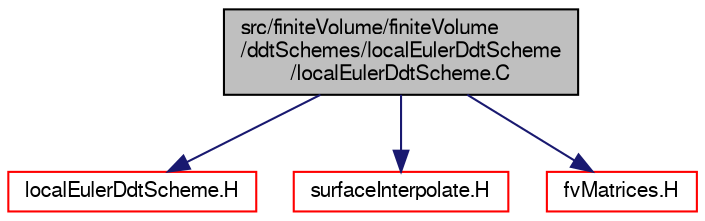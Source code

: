digraph "src/finiteVolume/finiteVolume/ddtSchemes/localEulerDdtScheme/localEulerDdtScheme.C"
{
  bgcolor="transparent";
  edge [fontname="FreeSans",fontsize="10",labelfontname="FreeSans",labelfontsize="10"];
  node [fontname="FreeSans",fontsize="10",shape=record];
  Node1 [label="src/finiteVolume/finiteVolume\l/ddtSchemes/localEulerDdtScheme\l/localEulerDdtScheme.C",height=0.2,width=0.4,color="black", fillcolor="grey75", style="filled" fontcolor="black"];
  Node1 -> Node2 [color="midnightblue",fontsize="10",style="solid",fontname="FreeSans"];
  Node2 [label="localEulerDdtScheme.H",height=0.2,width=0.4,color="red",URL="$a05220.html"];
  Node1 -> Node3 [color="midnightblue",fontsize="10",style="solid",fontname="FreeSans"];
  Node3 [label="surfaceInterpolate.H",height=0.2,width=0.4,color="red",URL="$a05708.html",tooltip="Surface Interpolation. "];
  Node1 -> Node4 [color="midnightblue",fontsize="10",style="solid",fontname="FreeSans"];
  Node4 [label="fvMatrices.H",height=0.2,width=0.4,color="red",URL="$a05352.html",tooltip="A special matrix type and solver, designed for finite volume solutions of scalar equations. "];
}
